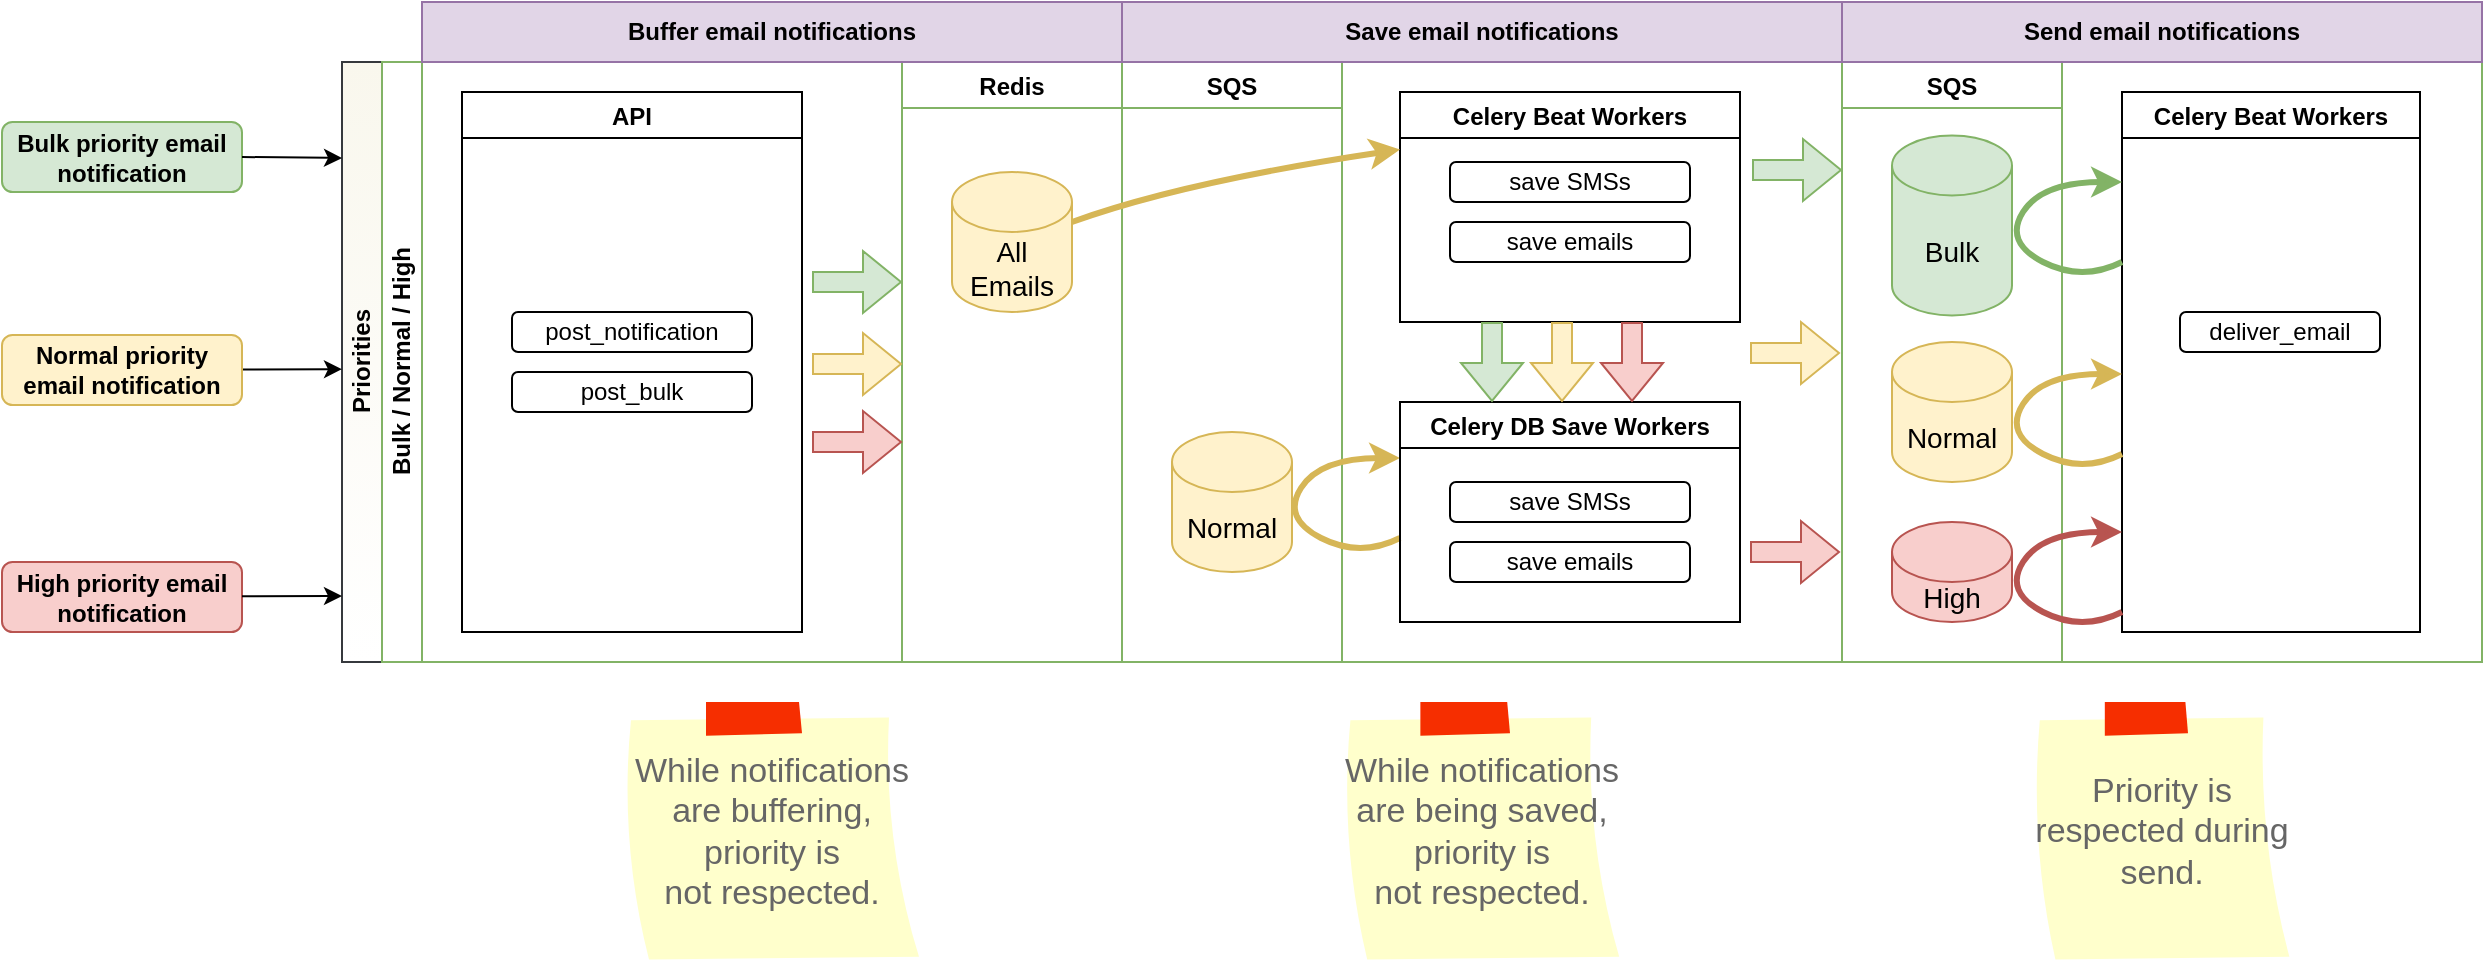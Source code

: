 <mxfile version="18.0.6" type="device"><diagram id="QybTAX9j5QYKG1805DyG" name="Page-1"><mxGraphModel dx="2062" dy="1225" grid="1" gridSize="10" guides="1" tooltips="1" connect="1" arrows="1" fold="1" page="1" pageScale="1" pageWidth="1169" pageHeight="827" math="0" shadow="0"><root><mxCell id="0"/><mxCell id="1" parent="0"/><mxCell id="6jgiFtH9bFtLYUKh6eLw-1" value="Priorities" style="swimlane;html=1;childLayout=stackLayout;resizeParent=1;resizeParentMax=0;horizontal=0;startSize=20;horizontalStack=0;fillColor=#f9f7ed;strokeColor=#36393d;gradientColor=#ffffff;swimlaneFillColor=default;" vertex="1" parent="1"><mxGeometry x="210" y="70" width="1070" height="300" as="geometry"><mxRectangle x="40" y="120" width="30" height="50" as="alternateBounds"/></mxGeometry></mxCell><mxCell id="6jgiFtH9bFtLYUKh6eLw-2" value="" style="edgeStyle=orthogonalEdgeStyle;rounded=0;orthogonalLoop=1;jettySize=auto;html=1;dashed=1;endArrow=none;endFill=0;" edge="1" parent="6jgiFtH9bFtLYUKh6eLw-1"><mxGeometry relative="1" as="geometry"/></mxCell><mxCell id="6jgiFtH9bFtLYUKh6eLw-3" style="edgeStyle=orthogonalEdgeStyle;rounded=0;orthogonalLoop=1;jettySize=auto;html=1;endArrow=classic;endFill=1;" edge="1" parent="6jgiFtH9bFtLYUKh6eLw-1"><mxGeometry relative="1" as="geometry"/></mxCell><mxCell id="6jgiFtH9bFtLYUKh6eLw-4" style="edgeStyle=orthogonalEdgeStyle;rounded=0;orthogonalLoop=1;jettySize=auto;html=1;endArrow=classic;endFill=1;" edge="1" parent="6jgiFtH9bFtLYUKh6eLw-1"><mxGeometry relative="1" as="geometry"/></mxCell><mxCell id="6jgiFtH9bFtLYUKh6eLw-5" style="edgeStyle=orthogonalEdgeStyle;rounded=0;orthogonalLoop=1;jettySize=auto;html=1;endArrow=classic;endFill=1;" edge="1" parent="6jgiFtH9bFtLYUKh6eLw-1"><mxGeometry relative="1" as="geometry"><Array as="points"><mxPoint x="180" y="340"/><mxPoint x="400" y="340"/></Array></mxGeometry></mxCell><mxCell id="6jgiFtH9bFtLYUKh6eLw-6" value="Bulk / Normal / High" style="swimlane;html=1;startSize=20;horizontal=0;fillColor=none;strokeColor=#82b366;swimlaneFillColor=none;" vertex="1" parent="6jgiFtH9bFtLYUKh6eLw-1"><mxGeometry x="20" width="1050" height="300" as="geometry"><mxRectangle x="20" width="740" height="20" as="alternateBounds"/></mxGeometry></mxCell><mxCell id="6jgiFtH9bFtLYUKh6eLw-7" value="API" style="swimlane;" vertex="1" parent="6jgiFtH9bFtLYUKh6eLw-6"><mxGeometry x="40" y="15" width="170" height="270" as="geometry"/></mxCell><mxCell id="6jgiFtH9bFtLYUKh6eLw-8" value="post_notification" style="rounded=1;whiteSpace=wrap;html=1;" vertex="1" parent="6jgiFtH9bFtLYUKh6eLw-7"><mxGeometry x="25" y="110" width="120" height="20" as="geometry"/></mxCell><mxCell id="6jgiFtH9bFtLYUKh6eLw-9" value="post_bulk" style="rounded=1;whiteSpace=wrap;html=1;" vertex="1" parent="6jgiFtH9bFtLYUKh6eLw-7"><mxGeometry x="25" y="140" width="120" height="20" as="geometry"/></mxCell><mxCell id="6jgiFtH9bFtLYUKh6eLw-10" value="SQS" style="swimlane;container=0;fillColor=none;strokeColor=#82b366;" vertex="1" parent="6jgiFtH9bFtLYUKh6eLw-6"><mxGeometry x="730" width="110" height="300" as="geometry"/></mxCell><mxCell id="6jgiFtH9bFtLYUKh6eLw-11" value="Bulk" style="shape=cylinder3;whiteSpace=wrap;html=1;boundedLbl=1;backgroundOutline=1;size=15;labelBackgroundColor=none;fontSize=14;fillColor=#d5e8d4;strokeColor=#82b366;" vertex="1" parent="6jgiFtH9bFtLYUKh6eLw-10"><mxGeometry x="25" y="36.75" width="60" height="90" as="geometry"/></mxCell><mxCell id="6jgiFtH9bFtLYUKh6eLw-12" value="Normal" style="shape=cylinder3;whiteSpace=wrap;html=1;boundedLbl=1;backgroundOutline=1;size=15;labelBackgroundColor=none;fontSize=14;fillColor=#fff2cc;strokeColor=#d6b656;" vertex="1" parent="6jgiFtH9bFtLYUKh6eLw-10"><mxGeometry x="25" y="140" width="60" height="70" as="geometry"/></mxCell><mxCell id="6jgiFtH9bFtLYUKh6eLw-13" value="High" style="shape=cylinder3;whiteSpace=wrap;html=1;boundedLbl=1;backgroundOutline=1;size=15;labelBackgroundColor=none;fontSize=14;fillColor=#f8cecc;strokeColor=#b85450;" vertex="1" parent="6jgiFtH9bFtLYUKh6eLw-10"><mxGeometry x="25" y="230" width="60" height="50" as="geometry"/></mxCell><mxCell id="6jgiFtH9bFtLYUKh6eLw-14" value="Celery Beat Workers" style="swimlane;" vertex="1" parent="6jgiFtH9bFtLYUKh6eLw-6"><mxGeometry x="870" y="15" width="149" height="270" as="geometry"/></mxCell><mxCell id="6jgiFtH9bFtLYUKh6eLw-15" value="deliver_email" style="rounded=1;whiteSpace=wrap;html=1;" vertex="1" parent="6jgiFtH9bFtLYUKh6eLw-14"><mxGeometry x="29" y="110" width="100" height="20" as="geometry"/></mxCell><mxCell id="6jgiFtH9bFtLYUKh6eLw-16" value="Celery Beat Workers" style="swimlane;" vertex="1" parent="6jgiFtH9bFtLYUKh6eLw-6"><mxGeometry x="509" y="15" width="170" height="115" as="geometry"><mxRectangle x="509" y="15" width="150" height="23" as="alternateBounds"/></mxGeometry></mxCell><mxCell id="6jgiFtH9bFtLYUKh6eLw-17" value="save SMSs" style="rounded=1;whiteSpace=wrap;html=1;" vertex="1" parent="6jgiFtH9bFtLYUKh6eLw-16"><mxGeometry x="25" y="35" width="120" height="20" as="geometry"/></mxCell><mxCell id="6jgiFtH9bFtLYUKh6eLw-18" value="save emails" style="rounded=1;whiteSpace=wrap;html=1;" vertex="1" parent="6jgiFtH9bFtLYUKh6eLw-16"><mxGeometry x="25" y="65" width="120" height="20" as="geometry"/></mxCell><mxCell id="6jgiFtH9bFtLYUKh6eLw-19" value="" style="shape=flexArrow;endArrow=classic;html=1;rounded=0;curved=1;fillColor=#d5e8d4;strokeColor=#82b366;" edge="1" parent="6jgiFtH9bFtLYUKh6eLw-6"><mxGeometry width="50" height="50" relative="1" as="geometry"><mxPoint x="215" y="110" as="sourcePoint"/><mxPoint x="260" y="110" as="targetPoint"/></mxGeometry></mxCell><mxCell id="6jgiFtH9bFtLYUKh6eLw-20" value="Redis" style="swimlane;fillColor=none;strokeColor=#82b366;" vertex="1" parent="6jgiFtH9bFtLYUKh6eLw-6"><mxGeometry x="260" width="110" height="300" as="geometry"/></mxCell><mxCell id="6jgiFtH9bFtLYUKh6eLw-21" value="All Emails" style="shape=cylinder3;whiteSpace=wrap;html=1;boundedLbl=1;backgroundOutline=1;size=15;labelBackgroundColor=none;fontSize=14;fillColor=#fff2cc;strokeColor=#d6b656;" vertex="1" parent="6jgiFtH9bFtLYUKh6eLw-20"><mxGeometry x="25" y="55" width="60" height="70" as="geometry"/></mxCell><mxCell id="6jgiFtH9bFtLYUKh6eLw-22" value="" style="shape=flexArrow;endArrow=classic;html=1;rounded=0;curved=1;fillColor=#d5e8d4;strokeColor=#82b366;" edge="1" parent="6jgiFtH9bFtLYUKh6eLw-6"><mxGeometry width="50" height="50" relative="1" as="geometry"><mxPoint x="685" y="54" as="sourcePoint"/><mxPoint x="730" y="54" as="targetPoint"/></mxGeometry></mxCell><mxCell id="6jgiFtH9bFtLYUKh6eLw-23" value="" style="shape=flexArrow;endArrow=classic;html=1;rounded=0;curved=1;fillColor=#fff2cc;strokeColor=#d6b656;" edge="1" parent="6jgiFtH9bFtLYUKh6eLw-6"><mxGeometry width="50" height="50" relative="1" as="geometry"><mxPoint x="215" y="151" as="sourcePoint"/><mxPoint x="260" y="151" as="targetPoint"/></mxGeometry></mxCell><mxCell id="6jgiFtH9bFtLYUKh6eLw-24" value="" style="shape=flexArrow;endArrow=classic;html=1;rounded=0;curved=1;fillColor=#fff2cc;strokeColor=#d6b656;" edge="1" parent="6jgiFtH9bFtLYUKh6eLw-6"><mxGeometry width="50" height="50" relative="1" as="geometry"><mxPoint x="684" y="145.5" as="sourcePoint"/><mxPoint x="729" y="145.5" as="targetPoint"/></mxGeometry></mxCell><mxCell id="6jgiFtH9bFtLYUKh6eLw-25" value="" style="shape=flexArrow;endArrow=classic;html=1;rounded=0;curved=1;fillColor=#f8cecc;strokeColor=#b85450;" edge="1" parent="6jgiFtH9bFtLYUKh6eLw-6"><mxGeometry width="50" height="50" relative="1" as="geometry"><mxPoint x="215" y="190" as="sourcePoint"/><mxPoint x="260" y="190" as="targetPoint"/></mxGeometry></mxCell><mxCell id="6jgiFtH9bFtLYUKh6eLw-26" value="" style="shape=flexArrow;endArrow=classic;html=1;rounded=0;curved=1;fillColor=#f8cecc;strokeColor=#b85450;" edge="1" parent="6jgiFtH9bFtLYUKh6eLw-6"><mxGeometry width="50" height="50" relative="1" as="geometry"><mxPoint x="684" y="245" as="sourcePoint"/><mxPoint x="729" y="245" as="targetPoint"/></mxGeometry></mxCell><mxCell id="6jgiFtH9bFtLYUKh6eLw-27" value="SQS" style="swimlane;container=0;fillColor=none;strokeColor=#82b366;" vertex="1" parent="6jgiFtH9bFtLYUKh6eLw-6"><mxGeometry x="370" width="110" height="300" as="geometry"/></mxCell><mxCell id="6jgiFtH9bFtLYUKh6eLw-28" value="Normal" style="shape=cylinder3;whiteSpace=wrap;html=1;boundedLbl=1;backgroundOutline=1;size=15;labelBackgroundColor=none;fontSize=14;fillColor=#fff2cc;strokeColor=#d6b656;" vertex="1" parent="6jgiFtH9bFtLYUKh6eLw-27"><mxGeometry x="25" y="185" width="60" height="70" as="geometry"/></mxCell><mxCell id="6jgiFtH9bFtLYUKh6eLw-52" value="" style="curved=1;endArrow=classic;html=1;rounded=0;fillColor=#fff2cc;strokeColor=#d6b656;strokeWidth=3;" edge="1" parent="6jgiFtH9bFtLYUKh6eLw-27"><mxGeometry width="50" height="50" relative="1" as="geometry"><mxPoint x="139" y="238" as="sourcePoint"/><mxPoint x="139" y="198" as="targetPoint"/><Array as="points"><mxPoint x="119" y="248"/><mxPoint x="80" y="228"/><mxPoint x="99" y="198"/></Array></mxGeometry></mxCell><mxCell id="6jgiFtH9bFtLYUKh6eLw-48" value="Celery DB Save Workers" style="swimlane;" vertex="1" parent="6jgiFtH9bFtLYUKh6eLw-6"><mxGeometry x="509" y="170" width="170" height="110" as="geometry"><mxRectangle x="509" y="15" width="150" height="23" as="alternateBounds"/></mxGeometry></mxCell><mxCell id="6jgiFtH9bFtLYUKh6eLw-49" value="save SMSs" style="rounded=1;whiteSpace=wrap;html=1;" vertex="1" parent="6jgiFtH9bFtLYUKh6eLw-48"><mxGeometry x="25" y="40" width="120" height="20" as="geometry"/></mxCell><mxCell id="6jgiFtH9bFtLYUKh6eLw-50" value="save emails" style="rounded=1;whiteSpace=wrap;html=1;" vertex="1" parent="6jgiFtH9bFtLYUKh6eLw-48"><mxGeometry x="25" y="70" width="120" height="20" as="geometry"/></mxCell><mxCell id="6jgiFtH9bFtLYUKh6eLw-45" value="" style="curved=1;endArrow=classic;html=1;rounded=0;strokeWidth=3;fillColor=#fff2cc;strokeColor=#d6b656;exitX=1;exitY=0;exitDx=0;exitDy=25;exitPerimeter=0;entryX=0;entryY=0.25;entryDx=0;entryDy=0;" edge="1" parent="6jgiFtH9bFtLYUKh6eLw-6" source="6jgiFtH9bFtLYUKh6eLw-21" target="6jgiFtH9bFtLYUKh6eLw-16"><mxGeometry width="50" height="50" relative="1" as="geometry"><mxPoint x="340" y="120" as="sourcePoint"/><mxPoint x="510" y="115" as="targetPoint"/><Array as="points"><mxPoint x="400" y="60"/></Array></mxGeometry></mxCell><mxCell id="6jgiFtH9bFtLYUKh6eLw-53" value="" style="shape=flexArrow;endArrow=classic;html=1;rounded=0;fillColor=#fff2cc;strokeColor=#d6b656;" edge="1" parent="6jgiFtH9bFtLYUKh6eLw-6"><mxGeometry width="50" height="50" relative="1" as="geometry"><mxPoint x="590" y="130" as="sourcePoint"/><mxPoint x="590" y="170" as="targetPoint"/></mxGeometry></mxCell><mxCell id="6jgiFtH9bFtLYUKh6eLw-29" value="" style="rounded=0;orthogonalLoop=1;jettySize=auto;html=1;entryX=0;entryY=0.512;entryDx=0;entryDy=0;entryPerimeter=0;" edge="1" parent="1" source="6jgiFtH9bFtLYUKh6eLw-30" target="6jgiFtH9bFtLYUKh6eLw-1"><mxGeometry relative="1" as="geometry"><mxPoint x="210" y="180" as="targetPoint"/></mxGeometry></mxCell><mxCell id="6jgiFtH9bFtLYUKh6eLw-30" value="&lt;b&gt;Normal priority email notification&lt;/b&gt;" style="rounded=1;whiteSpace=wrap;html=1;fillColor=#fff2cc;strokeColor=#d6b656;" vertex="1" parent="1"><mxGeometry x="40" y="206.5" width="120" height="35" as="geometry"/></mxCell><mxCell id="6jgiFtH9bFtLYUKh6eLw-31" value="&lt;b&gt;High priority email notification&lt;/b&gt;" style="rounded=1;whiteSpace=wrap;html=1;fillColor=#f8cecc;strokeColor=#b85450;" vertex="1" parent="1"><mxGeometry x="40" y="320" width="120" height="35" as="geometry"/></mxCell><mxCell id="6jgiFtH9bFtLYUKh6eLw-32" value="&lt;b&gt;Bulk priority email notification&lt;/b&gt;" style="rounded=1;whiteSpace=wrap;html=1;labelBackgroundColor=none;fillColor=#d5e8d4;strokeColor=#82b366;" vertex="1" parent="1"><mxGeometry x="40" y="100" width="120" height="35" as="geometry"/></mxCell><mxCell id="6jgiFtH9bFtLYUKh6eLw-33" value="" style="rounded=0;orthogonalLoop=1;jettySize=auto;html=1;exitX=1;exitY=0.5;exitDx=0;exitDy=0;" edge="1" parent="1" source="6jgiFtH9bFtLYUKh6eLw-32"><mxGeometry relative="1" as="geometry"><mxPoint x="220" y="120.5" as="sourcePoint"/><mxPoint x="210" y="118" as="targetPoint"/></mxGeometry></mxCell><mxCell id="6jgiFtH9bFtLYUKh6eLw-34" value="Save email notifications" style="rounded=0;whiteSpace=wrap;html=1;fillColor=#e1d5e7;strokeColor=#9673a6;fontStyle=1" vertex="1" parent="1"><mxGeometry x="600" y="40" width="360" height="30" as="geometry"/></mxCell><mxCell id="6jgiFtH9bFtLYUKh6eLw-35" value="Send email notifications" style="rounded=0;whiteSpace=wrap;html=1;fillColor=#e1d5e7;strokeColor=#9673a6;fontStyle=1" vertex="1" parent="1"><mxGeometry x="960" y="40" width="320" height="30" as="geometry"/></mxCell><mxCell id="6jgiFtH9bFtLYUKh6eLw-36" value="Buffer email notifications" style="rounded=0;whiteSpace=wrap;html=1;fillColor=#e1d5e7;strokeColor=#9673a6;fontStyle=1" vertex="1" parent="1"><mxGeometry x="250" y="40" width="350" height="30" as="geometry"/></mxCell><mxCell id="6jgiFtH9bFtLYUKh6eLw-37" value="" style="rounded=0;orthogonalLoop=1;jettySize=auto;html=1;entryX=0;entryY=0.512;entryDx=0;entryDy=0;entryPerimeter=0;" edge="1" parent="1"><mxGeometry relative="1" as="geometry"><mxPoint x="210" y="337" as="targetPoint"/><mxPoint x="160" y="337.182" as="sourcePoint"/></mxGeometry></mxCell><mxCell id="6jgiFtH9bFtLYUKh6eLw-39" value="" style="curved=1;endArrow=classic;html=1;rounded=0;fillColor=#d5e8d4;strokeColor=#82b366;strokeWidth=3;" edge="1" parent="1"><mxGeometry width="50" height="50" relative="1" as="geometry"><mxPoint x="1100" y="170" as="sourcePoint"/><mxPoint x="1100" y="130" as="targetPoint"/><Array as="points"><mxPoint x="1080" y="180"/><mxPoint x="1041" y="160"/><mxPoint x="1060" y="130"/></Array></mxGeometry></mxCell><mxCell id="6jgiFtH9bFtLYUKh6eLw-40" value="" style="curved=1;endArrow=classic;html=1;rounded=0;fillColor=#fff2cc;strokeColor=#d6b656;strokeWidth=3;" edge="1" parent="1"><mxGeometry width="50" height="50" relative="1" as="geometry"><mxPoint x="1100" y="266" as="sourcePoint"/><mxPoint x="1100" y="226" as="targetPoint"/><Array as="points"><mxPoint x="1080" y="276"/><mxPoint x="1041" y="256"/><mxPoint x="1060" y="226"/></Array></mxGeometry></mxCell><mxCell id="6jgiFtH9bFtLYUKh6eLw-41" value="" style="curved=1;endArrow=classic;html=1;rounded=0;fillColor=#f8cecc;strokeColor=#b85450;strokeWidth=3;" edge="1" parent="1"><mxGeometry width="50" height="50" relative="1" as="geometry"><mxPoint x="1100" y="345" as="sourcePoint"/><mxPoint x="1100" y="305" as="targetPoint"/><Array as="points"><mxPoint x="1080" y="355"/><mxPoint x="1041" y="335"/><mxPoint x="1060" y="305"/></Array></mxGeometry></mxCell><mxCell id="6jgiFtH9bFtLYUKh6eLw-42" value="Priority is respected during send." style="strokeWidth=1;shadow=0;dashed=0;align=center;html=1;shape=mxgraph.mockup.text.stickyNote2;fontColor=#666666;mainText=;fontSize=17;whiteSpace=wrap;fillColor=#ffffcc;strokeColor=#F62E00;" vertex="1" parent="1"><mxGeometry x="1055" y="390" width="130" height="130" as="geometry"/></mxCell><mxCell id="6jgiFtH9bFtLYUKh6eLw-43" value="&lt;font style=&quot;font-size: 17px;&quot;&gt;While notifications are buffering, priority is &lt;br&gt;not respected.&lt;/font&gt;" style="strokeWidth=1;shadow=0;dashed=0;align=center;html=1;shape=mxgraph.mockup.text.stickyNote2;fontColor=#666666;mainText=;fontSize=17;whiteSpace=wrap;fillColor=#ffffcc;strokeColor=#F62E00;" vertex="1" parent="1"><mxGeometry x="350" y="390" width="150" height="130" as="geometry"/></mxCell><mxCell id="6jgiFtH9bFtLYUKh6eLw-44" value="While notifications are being saved, priority is&lt;br&gt;not respected." style="strokeWidth=1;shadow=0;dashed=0;align=center;html=1;shape=mxgraph.mockup.text.stickyNote2;fontColor=#666666;mainText=;fontSize=17;whiteSpace=wrap;fillColor=#ffffcc;strokeColor=#F62E00;" vertex="1" parent="1"><mxGeometry x="710" y="390" width="140" height="130" as="geometry"/></mxCell><mxCell id="6jgiFtH9bFtLYUKh6eLw-54" value="" style="shape=flexArrow;endArrow=classic;html=1;rounded=0;fillColor=#f8cecc;strokeColor=#b85450;" edge="1" parent="1"><mxGeometry width="50" height="50" relative="1" as="geometry"><mxPoint x="855" y="200" as="sourcePoint"/><mxPoint x="855" y="240" as="targetPoint"/></mxGeometry></mxCell><mxCell id="6jgiFtH9bFtLYUKh6eLw-55" value="" style="shape=flexArrow;endArrow=classic;html=1;rounded=0;fillColor=#d5e8d4;strokeColor=#82b366;" edge="1" parent="1"><mxGeometry width="50" height="50" relative="1" as="geometry"><mxPoint x="785" y="200" as="sourcePoint"/><mxPoint x="785" y="240" as="targetPoint"/></mxGeometry></mxCell></root></mxGraphModel></diagram></mxfile>